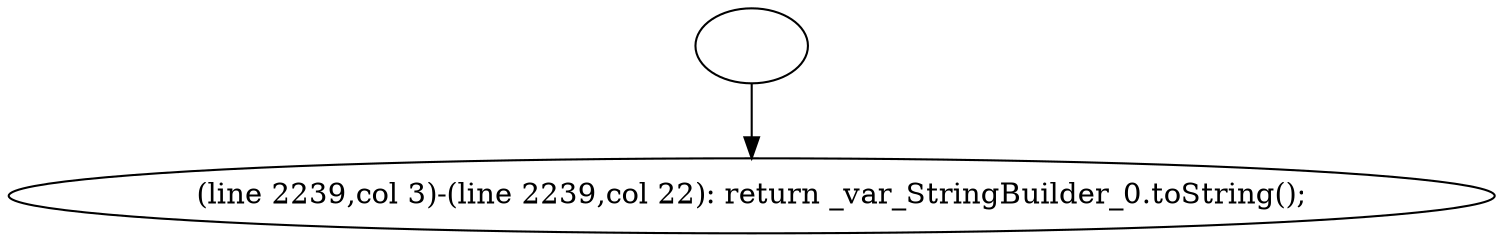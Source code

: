 digraph G {
  1 [ label="" ];
  2 [ label="(line 2239,col 3)-(line 2239,col 22): return _var_StringBuilder_0.toString();" ];
  1 -> 2;
}
